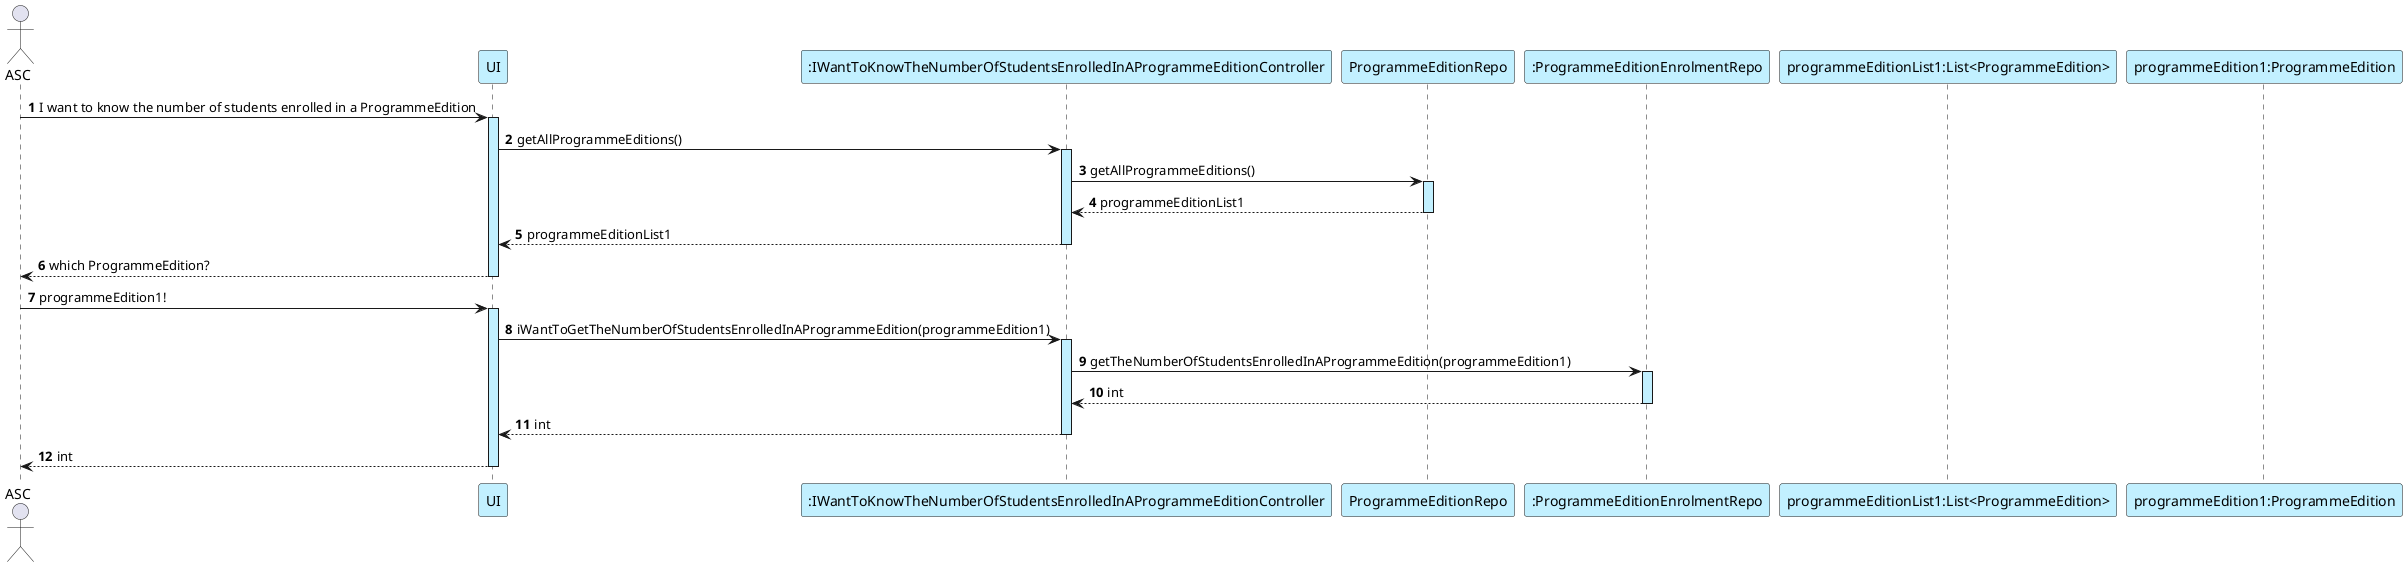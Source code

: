 @startuml US21
actor ASC
participant UI #application
participant ":IWantToKnowTheNumberOfStudentsEnrolledInAProgrammeEditionController" #application
participant "ProgrammeEditionRepo" #application
participant ":ProgrammeEditionEnrolmentRepo" #application
participant "programmeEditionList1:List<ProgrammeEdition>"#application
participant "programmeEdition1:ProgrammeEdition" #application

autonumber

ASC -> UI  ++ #application : I want to know the number of students enrolled in a ProgrammeEdition
UI -> ":IWantToKnowTheNumberOfStudentsEnrolledInAProgrammeEditionController" ++ #application: getAllProgrammeEditions()
":IWantToKnowTheNumberOfStudentsEnrolledInAProgrammeEditionController" -> "ProgrammeEditionRepo" ++ #application: getAllProgrammeEditions()
"ProgrammeEditionRepo" --> ":IWantToKnowTheNumberOfStudentsEnrolledInAProgrammeEditionController" -- : programmeEditionList1
":IWantToKnowTheNumberOfStudentsEnrolledInAProgrammeEditionController" --> UI -- : programmeEditionList1
UI --> ASC -- : which ProgrammeEdition?

ASC -> UI ++ #application: programmeEdition1!
UI -> ":IWantToKnowTheNumberOfStudentsEnrolledInAProgrammeEditionController" ++ #application: iWantToGetTheNumberOfStudentsEnrolledInAProgrammeEdition(programmeEdition1)
":IWantToKnowTheNumberOfStudentsEnrolledInAProgrammeEditionController" -> ":ProgrammeEditionEnrolmentRepo" ++ #application : getTheNumberOfStudentsEnrolledInAProgrammeEdition(programmeEdition1)
":ProgrammeEditionEnrolmentRepo" --> ":IWantToKnowTheNumberOfStudentsEnrolledInAProgrammeEditionController" -- #application : int
":IWantToKnowTheNumberOfStudentsEnrolledInAProgrammeEditionController" --> "UI" -- #application : int
"UI" --> ASC -- #application : int
@enduml